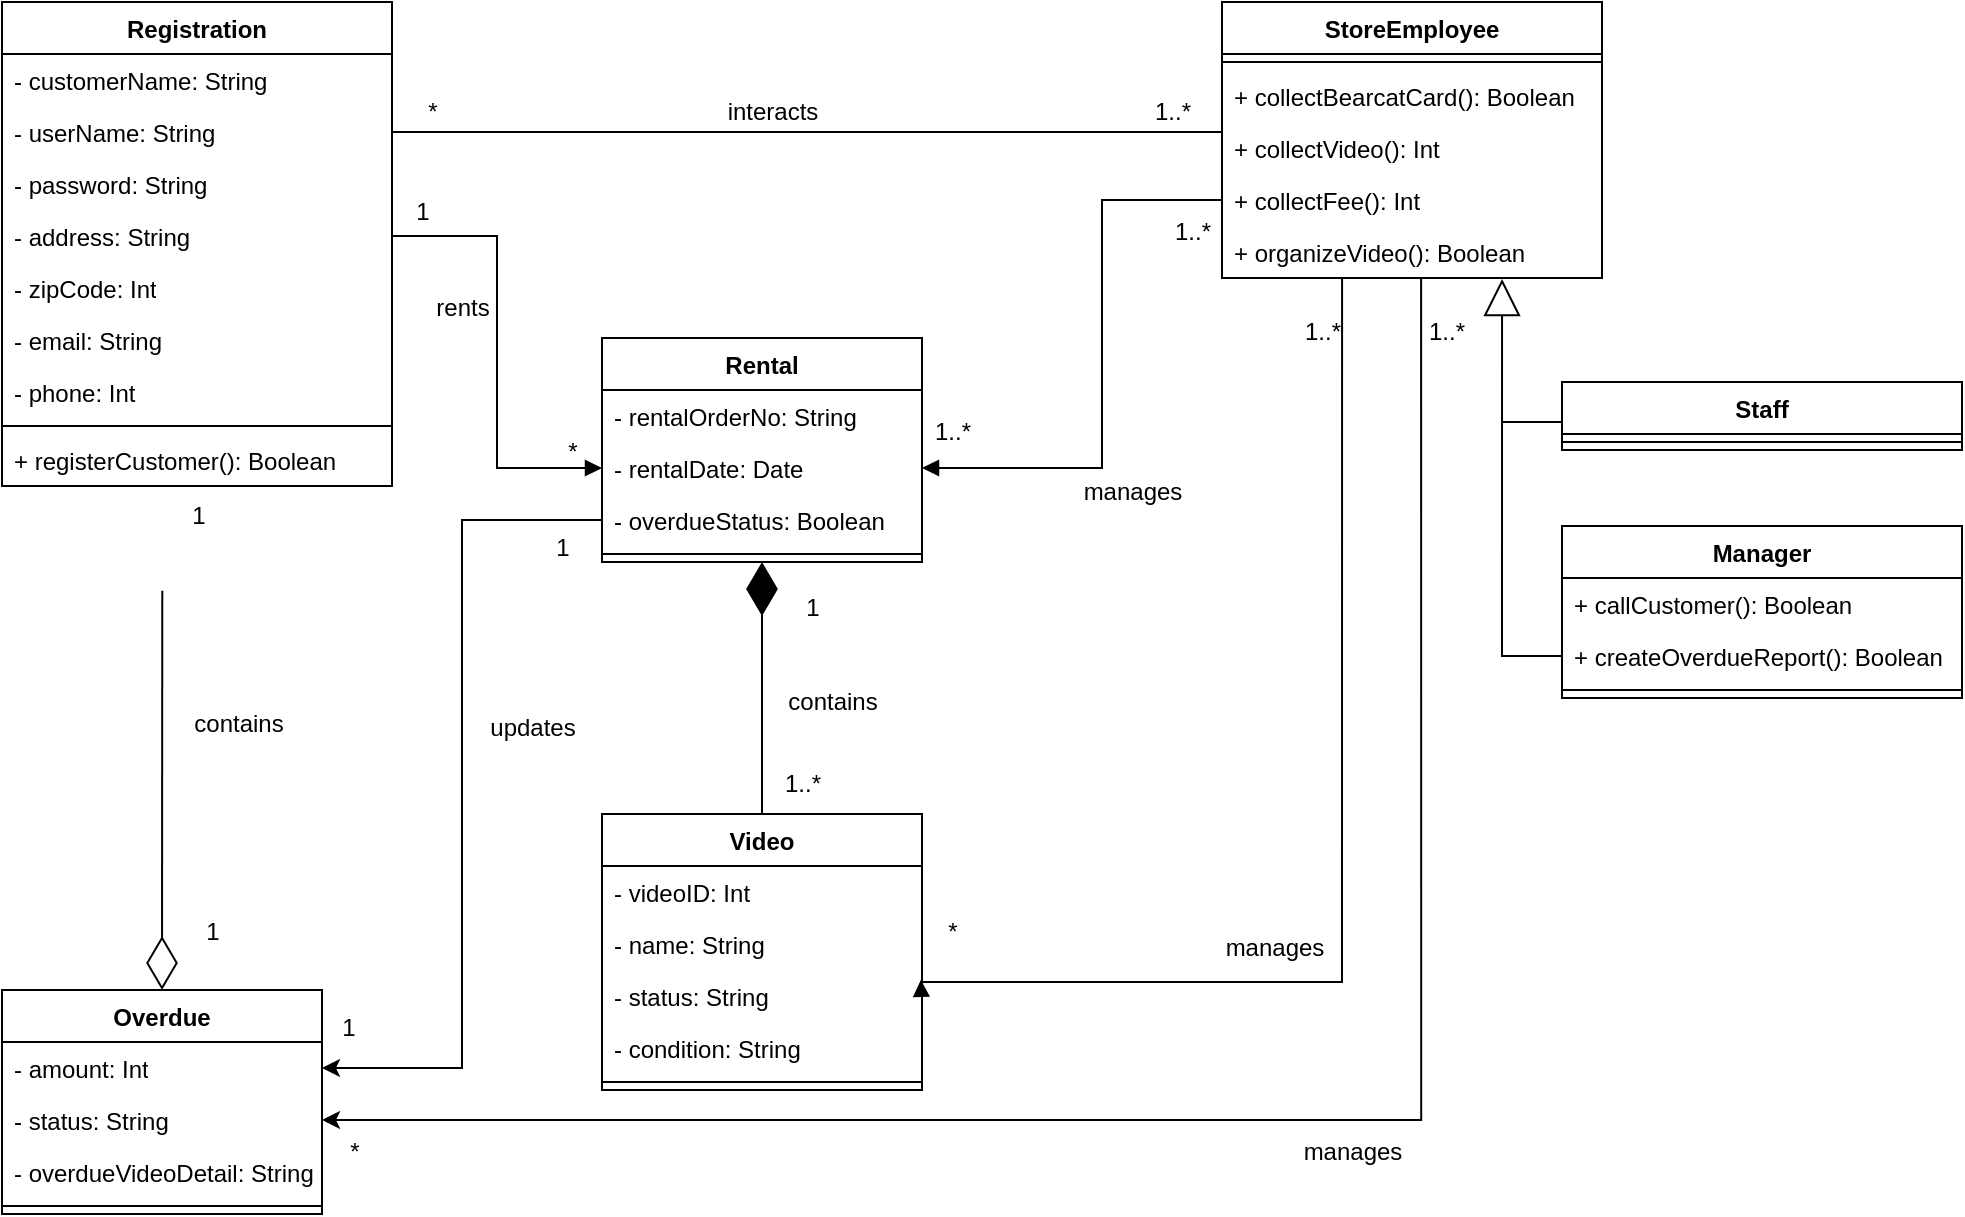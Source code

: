 <mxfile version="24.2.5" type="github">
  <diagram id="C5RBs43oDa-KdzZeNtuy" name="Page-1">
    <mxGraphModel dx="2418" dy="1880" grid="1" gridSize="10" guides="1" tooltips="1" connect="1" arrows="1" fold="1" page="1" pageScale="1" pageWidth="827" pageHeight="1169" math="0" shadow="0">
      <root>
        <mxCell id="WIyWlLk6GJQsqaUBKTNV-0" />
        <mxCell id="WIyWlLk6GJQsqaUBKTNV-1" parent="WIyWlLk6GJQsqaUBKTNV-0" />
        <mxCell id="T5XhBXc5E4vnq6IpL1pk-0" value="Overdue" style="swimlane;fontStyle=1;align=center;verticalAlign=top;childLayout=stackLayout;horizontal=1;startSize=26;horizontalStack=0;resizeParent=1;resizeParentMax=0;resizeLast=0;collapsible=1;marginBottom=0;whiteSpace=wrap;html=1;" parent="WIyWlLk6GJQsqaUBKTNV-1" vertex="1">
          <mxGeometry x="-360" y="444" width="160" height="112" as="geometry" />
        </mxCell>
        <mxCell id="T5XhBXc5E4vnq6IpL1pk-1" value="- amount: Int" style="text;strokeColor=none;fillColor=none;align=left;verticalAlign=top;spacingLeft=4;spacingRight=4;overflow=hidden;rotatable=0;points=[[0,0.5],[1,0.5]];portConstraint=eastwest;whiteSpace=wrap;html=1;" parent="T5XhBXc5E4vnq6IpL1pk-0" vertex="1">
          <mxGeometry y="26" width="160" height="26" as="geometry" />
        </mxCell>
        <mxCell id="T5XhBXc5E4vnq6IpL1pk-4" value="- status: String" style="text;strokeColor=none;fillColor=none;align=left;verticalAlign=top;spacingLeft=4;spacingRight=4;overflow=hidden;rotatable=0;points=[[0,0.5],[1,0.5]];portConstraint=eastwest;whiteSpace=wrap;html=1;" parent="T5XhBXc5E4vnq6IpL1pk-0" vertex="1">
          <mxGeometry y="52" width="160" height="26" as="geometry" />
        </mxCell>
        <mxCell id="7ToGgQ3SxiY5_O-_bA1u-57" value="- overdueVideoDetail: String" style="text;strokeColor=none;fillColor=none;align=left;verticalAlign=top;spacingLeft=4;spacingRight=4;overflow=hidden;rotatable=0;points=[[0,0.5],[1,0.5]];portConstraint=eastwest;whiteSpace=wrap;html=1;" parent="T5XhBXc5E4vnq6IpL1pk-0" vertex="1">
          <mxGeometry y="78" width="160" height="26" as="geometry" />
        </mxCell>
        <mxCell id="T5XhBXc5E4vnq6IpL1pk-2" value="" style="line;strokeWidth=1;fillColor=none;align=left;verticalAlign=middle;spacingTop=-1;spacingLeft=3;spacingRight=3;rotatable=0;labelPosition=right;points=[];portConstraint=eastwest;strokeColor=inherit;" parent="T5XhBXc5E4vnq6IpL1pk-0" vertex="1">
          <mxGeometry y="104" width="160" height="8" as="geometry" />
        </mxCell>
        <mxCell id="T5XhBXc5E4vnq6IpL1pk-22" value="Rental" style="swimlane;fontStyle=1;align=center;verticalAlign=top;childLayout=stackLayout;horizontal=1;startSize=26;horizontalStack=0;resizeParent=1;resizeParentMax=0;resizeLast=0;collapsible=1;marginBottom=0;whiteSpace=wrap;html=1;" parent="WIyWlLk6GJQsqaUBKTNV-1" vertex="1">
          <mxGeometry x="-60" y="118" width="160" height="112" as="geometry" />
        </mxCell>
        <mxCell id="T5XhBXc5E4vnq6IpL1pk-23" value="- rentalOrderNo: String" style="text;strokeColor=none;fillColor=none;align=left;verticalAlign=top;spacingLeft=4;spacingRight=4;overflow=hidden;rotatable=0;points=[[0,0.5],[1,0.5]];portConstraint=eastwest;whiteSpace=wrap;html=1;" parent="T5XhBXc5E4vnq6IpL1pk-22" vertex="1">
          <mxGeometry y="26" width="160" height="26" as="geometry" />
        </mxCell>
        <mxCell id="7ToGgQ3SxiY5_O-_bA1u-1" value="- rentalDate: Date" style="text;strokeColor=none;fillColor=none;align=left;verticalAlign=top;spacingLeft=4;spacingRight=4;overflow=hidden;rotatable=0;points=[[0,0.5],[1,0.5]];portConstraint=eastwest;whiteSpace=wrap;html=1;" parent="T5XhBXc5E4vnq6IpL1pk-22" vertex="1">
          <mxGeometry y="52" width="160" height="26" as="geometry" />
        </mxCell>
        <mxCell id="7ToGgQ3SxiY5_O-_bA1u-3" value="- overdueStatus: Boolean" style="text;strokeColor=none;fillColor=none;align=left;verticalAlign=top;spacingLeft=4;spacingRight=4;overflow=hidden;rotatable=0;points=[[0,0.5],[1,0.5]];portConstraint=eastwest;whiteSpace=wrap;html=1;" parent="T5XhBXc5E4vnq6IpL1pk-22" vertex="1">
          <mxGeometry y="78" width="160" height="26" as="geometry" />
        </mxCell>
        <mxCell id="T5XhBXc5E4vnq6IpL1pk-26" value="" style="line;strokeWidth=1;fillColor=none;align=left;verticalAlign=middle;spacingTop=-1;spacingLeft=3;spacingRight=3;rotatable=0;labelPosition=right;points=[];portConstraint=eastwest;strokeColor=inherit;" parent="T5XhBXc5E4vnq6IpL1pk-22" vertex="1">
          <mxGeometry y="104" width="160" height="8" as="geometry" />
        </mxCell>
        <mxCell id="T5XhBXc5E4vnq6IpL1pk-36" value="Registration" style="swimlane;fontStyle=1;align=center;verticalAlign=top;childLayout=stackLayout;horizontal=1;startSize=26;horizontalStack=0;resizeParent=1;resizeParentMax=0;resizeLast=0;collapsible=1;marginBottom=0;whiteSpace=wrap;html=1;" parent="WIyWlLk6GJQsqaUBKTNV-1" vertex="1">
          <mxGeometry x="-360" y="-50" width="195" height="242" as="geometry" />
        </mxCell>
        <mxCell id="T5XhBXc5E4vnq6IpL1pk-37" value="- customerName: String" style="text;strokeColor=none;fillColor=none;align=left;verticalAlign=top;spacingLeft=4;spacingRight=4;overflow=hidden;rotatable=0;points=[[0,0.5],[1,0.5]];portConstraint=eastwest;whiteSpace=wrap;html=1;" parent="T5XhBXc5E4vnq6IpL1pk-36" vertex="1">
          <mxGeometry y="26" width="195" height="26" as="geometry" />
        </mxCell>
        <mxCell id="T5XhBXc5E4vnq6IpL1pk-38" value="- userName: String" style="text;strokeColor=none;fillColor=none;align=left;verticalAlign=top;spacingLeft=4;spacingRight=4;overflow=hidden;rotatable=0;points=[[0,0.5],[1,0.5]];portConstraint=eastwest;whiteSpace=wrap;html=1;" parent="T5XhBXc5E4vnq6IpL1pk-36" vertex="1">
          <mxGeometry y="52" width="195" height="26" as="geometry" />
        </mxCell>
        <mxCell id="T5XhBXc5E4vnq6IpL1pk-39" value="- password: String" style="text;strokeColor=none;fillColor=none;align=left;verticalAlign=top;spacingLeft=4;spacingRight=4;overflow=hidden;rotatable=0;points=[[0,0.5],[1,0.5]];portConstraint=eastwest;whiteSpace=wrap;html=1;" parent="T5XhBXc5E4vnq6IpL1pk-36" vertex="1">
          <mxGeometry y="78" width="195" height="26" as="geometry" />
        </mxCell>
        <mxCell id="T5XhBXc5E4vnq6IpL1pk-44" value="- address: String" style="text;strokeColor=none;fillColor=none;align=left;verticalAlign=top;spacingLeft=4;spacingRight=4;overflow=hidden;rotatable=0;points=[[0,0.5],[1,0.5]];portConstraint=eastwest;whiteSpace=wrap;html=1;" parent="T5XhBXc5E4vnq6IpL1pk-36" vertex="1">
          <mxGeometry y="104" width="195" height="26" as="geometry" />
        </mxCell>
        <mxCell id="QYmITAV6OgCJ24kLzm2z-0" value="- zipCode: Int" style="text;strokeColor=none;fillColor=none;align=left;verticalAlign=top;spacingLeft=4;spacingRight=4;overflow=hidden;rotatable=0;points=[[0,0.5],[1,0.5]];portConstraint=eastwest;whiteSpace=wrap;html=1;" vertex="1" parent="T5XhBXc5E4vnq6IpL1pk-36">
          <mxGeometry y="130" width="195" height="26" as="geometry" />
        </mxCell>
        <mxCell id="QYmITAV6OgCJ24kLzm2z-1" value="- email: String" style="text;strokeColor=none;fillColor=none;align=left;verticalAlign=top;spacingLeft=4;spacingRight=4;overflow=hidden;rotatable=0;points=[[0,0.5],[1,0.5]];portConstraint=eastwest;whiteSpace=wrap;html=1;" vertex="1" parent="T5XhBXc5E4vnq6IpL1pk-36">
          <mxGeometry y="156" width="195" height="26" as="geometry" />
        </mxCell>
        <mxCell id="QYmITAV6OgCJ24kLzm2z-2" value="- phone: Int" style="text;strokeColor=none;fillColor=none;align=left;verticalAlign=top;spacingLeft=4;spacingRight=4;overflow=hidden;rotatable=0;points=[[0,0.5],[1,0.5]];portConstraint=eastwest;whiteSpace=wrap;html=1;" vertex="1" parent="T5XhBXc5E4vnq6IpL1pk-36">
          <mxGeometry y="182" width="195" height="26" as="geometry" />
        </mxCell>
        <mxCell id="T5XhBXc5E4vnq6IpL1pk-40" value="" style="line;strokeWidth=1;fillColor=none;align=left;verticalAlign=middle;spacingTop=-1;spacingLeft=3;spacingRight=3;rotatable=0;labelPosition=right;points=[];portConstraint=eastwest;strokeColor=inherit;" parent="T5XhBXc5E4vnq6IpL1pk-36" vertex="1">
          <mxGeometry y="208" width="195" height="8" as="geometry" />
        </mxCell>
        <mxCell id="7ToGgQ3SxiY5_O-_bA1u-12" value="+ registerCustomer(): Boolean" style="text;strokeColor=none;fillColor=none;align=left;verticalAlign=top;spacingLeft=4;spacingRight=4;overflow=hidden;rotatable=0;points=[[0,0.5],[1,0.5]];portConstraint=eastwest;whiteSpace=wrap;html=1;" parent="T5XhBXc5E4vnq6IpL1pk-36" vertex="1">
          <mxGeometry y="216" width="195" height="26" as="geometry" />
        </mxCell>
        <mxCell id="sOYTi1_51_6Ng_graKK1-0" style="edgeStyle=orthogonalEdgeStyle;rounded=0;orthogonalLoop=1;jettySize=auto;html=1;entryX=1;entryY=0.5;entryDx=0;entryDy=0;exitX=0.524;exitY=1.014;exitDx=0;exitDy=0;exitPerimeter=0;" parent="WIyWlLk6GJQsqaUBKTNV-1" source="7ToGgQ3SxiY5_O-_bA1u-29" target="T5XhBXc5E4vnq6IpL1pk-4" edge="1">
          <mxGeometry relative="1" as="geometry">
            <mxPoint x="349.94" y="114.416" as="sourcePoint" />
            <Array as="points">
              <mxPoint x="350" y="509" />
            </Array>
          </mxGeometry>
        </mxCell>
        <mxCell id="T5XhBXc5E4vnq6IpL1pk-62" value="StoreEmployee" style="swimlane;fontStyle=1;align=center;verticalAlign=top;childLayout=stackLayout;horizontal=1;startSize=26;horizontalStack=0;resizeParent=1;resizeParentMax=0;resizeLast=0;collapsible=1;marginBottom=0;whiteSpace=wrap;html=1;" parent="WIyWlLk6GJQsqaUBKTNV-1" vertex="1">
          <mxGeometry x="250" y="-50" width="190" height="138" as="geometry" />
        </mxCell>
        <mxCell id="T5XhBXc5E4vnq6IpL1pk-66" value="" style="line;strokeWidth=1;fillColor=none;align=left;verticalAlign=middle;spacingTop=-1;spacingLeft=3;spacingRight=3;rotatable=0;labelPosition=right;points=[];portConstraint=eastwest;strokeColor=inherit;" parent="T5XhBXc5E4vnq6IpL1pk-62" vertex="1">
          <mxGeometry y="26" width="190" height="8" as="geometry" />
        </mxCell>
        <mxCell id="7ToGgQ3SxiY5_O-_bA1u-28" value="+ collectBearcatCard(): Boolean" style="text;strokeColor=none;fillColor=none;align=left;verticalAlign=top;spacingLeft=4;spacingRight=4;overflow=hidden;rotatable=0;points=[[0,0.5],[1,0.5]];portConstraint=eastwest;whiteSpace=wrap;html=1;" parent="T5XhBXc5E4vnq6IpL1pk-62" vertex="1">
          <mxGeometry y="34" width="190" height="26" as="geometry" />
        </mxCell>
        <mxCell id="T5XhBXc5E4vnq6IpL1pk-70" value="+ collectVideo(): Int" style="text;strokeColor=none;fillColor=none;align=left;verticalAlign=top;spacingLeft=4;spacingRight=4;overflow=hidden;rotatable=0;points=[[0,0.5],[1,0.5]];portConstraint=eastwest;whiteSpace=wrap;html=1;" parent="T5XhBXc5E4vnq6IpL1pk-62" vertex="1">
          <mxGeometry y="60" width="190" height="26" as="geometry" />
        </mxCell>
        <mxCell id="T5XhBXc5E4vnq6IpL1pk-71" value="+ collectFee(): Int" style="text;strokeColor=none;fillColor=none;align=left;verticalAlign=top;spacingLeft=4;spacingRight=4;overflow=hidden;rotatable=0;points=[[0,0.5],[1,0.5]];portConstraint=eastwest;whiteSpace=wrap;html=1;" parent="T5XhBXc5E4vnq6IpL1pk-62" vertex="1">
          <mxGeometry y="86" width="190" height="26" as="geometry" />
        </mxCell>
        <mxCell id="7ToGgQ3SxiY5_O-_bA1u-29" value="+ organizeVideo(): Boolean" style="text;strokeColor=none;fillColor=none;align=left;verticalAlign=top;spacingLeft=4;spacingRight=4;overflow=hidden;rotatable=0;points=[[0,0.5],[1,0.5]];portConstraint=eastwest;whiteSpace=wrap;html=1;" parent="T5XhBXc5E4vnq6IpL1pk-62" vertex="1">
          <mxGeometry y="112" width="190" height="26" as="geometry" />
        </mxCell>
        <mxCell id="rKda9Qc11jZOZD7aFn99-3" value="" style="endArrow=diamondThin;endFill=1;endSize=24;html=1;rounded=0;exitX=0.5;exitY=0;exitDx=0;exitDy=0;entryX=0.5;entryY=1;entryDx=0;entryDy=0;" parent="WIyWlLk6GJQsqaUBKTNV-1" target="T5XhBXc5E4vnq6IpL1pk-22" edge="1">
          <mxGeometry width="160" relative="1" as="geometry">
            <mxPoint x="20" y="360" as="sourcePoint" />
            <mxPoint x="19" y="190" as="targetPoint" />
          </mxGeometry>
        </mxCell>
        <mxCell id="rKda9Qc11jZOZD7aFn99-4" value="1..*" style="text;html=1;align=center;verticalAlign=middle;resizable=0;points=[];autosize=1;strokeColor=none;fillColor=none;" parent="WIyWlLk6GJQsqaUBKTNV-1" vertex="1">
          <mxGeometry x="20" y="326" width="40" height="30" as="geometry" />
        </mxCell>
        <mxCell id="rKda9Qc11jZOZD7aFn99-5" value="1" style="text;html=1;align=center;verticalAlign=middle;resizable=0;points=[];autosize=1;strokeColor=none;fillColor=none;" parent="WIyWlLk6GJQsqaUBKTNV-1" vertex="1">
          <mxGeometry x="30" y="238" width="30" height="30" as="geometry" />
        </mxCell>
        <mxCell id="rKda9Qc11jZOZD7aFn99-6" value="contains" style="text;html=1;align=center;verticalAlign=middle;resizable=0;points=[];autosize=1;strokeColor=none;fillColor=none;" parent="WIyWlLk6GJQsqaUBKTNV-1" vertex="1">
          <mxGeometry x="20" y="285" width="70" height="30" as="geometry" />
        </mxCell>
        <mxCell id="rKda9Qc11jZOZD7aFn99-9" value="manages" style="text;html=1;align=center;verticalAlign=middle;resizable=0;points=[];autosize=1;strokeColor=none;fillColor=none;" parent="WIyWlLk6GJQsqaUBKTNV-1" vertex="1">
          <mxGeometry x="170" y="180" width="70" height="30" as="geometry" />
        </mxCell>
        <mxCell id="rKda9Qc11jZOZD7aFn99-11" value="" style="endArrow=block;endFill=1;html=1;edgeStyle=orthogonalEdgeStyle;align=left;verticalAlign=top;rounded=0;entryX=1;entryY=0.5;entryDx=0;entryDy=0;exitX=0;exitY=0.5;exitDx=0;exitDy=0;" parent="WIyWlLk6GJQsqaUBKTNV-1" source="7ToGgQ3SxiY5_O-_bA1u-28" target="7ToGgQ3SxiY5_O-_bA1u-1" edge="1">
          <mxGeometry x="-1" relative="1" as="geometry">
            <mxPoint x="303" y="120" as="sourcePoint" />
            <mxPoint x="100.96" y="104.666" as="targetPoint" />
            <Array as="points">
              <mxPoint x="190" y="49" />
              <mxPoint x="190" y="183" />
            </Array>
          </mxGeometry>
        </mxCell>
        <mxCell id="rKda9Qc11jZOZD7aFn99-15" value="1..*" style="text;html=1;align=center;verticalAlign=middle;resizable=0;points=[];autosize=1;strokeColor=none;fillColor=none;" parent="WIyWlLk6GJQsqaUBKTNV-1" vertex="1">
          <mxGeometry x="215" y="50" width="40" height="30" as="geometry" />
        </mxCell>
        <mxCell id="rKda9Qc11jZOZD7aFn99-16" value="1..*" style="text;html=1;align=center;verticalAlign=middle;resizable=0;points=[];autosize=1;strokeColor=none;fillColor=none;" parent="WIyWlLk6GJQsqaUBKTNV-1" vertex="1">
          <mxGeometry x="95" y="150" width="40" height="30" as="geometry" />
        </mxCell>
        <mxCell id="rKda9Qc11jZOZD7aFn99-17" value="" style="endArrow=block;endFill=1;html=1;edgeStyle=orthogonalEdgeStyle;align=left;verticalAlign=top;rounded=0;entryX=1;entryY=0.5;entryDx=0;entryDy=0;exitX=0.316;exitY=0.999;exitDx=0;exitDy=0;exitPerimeter=0;" parent="WIyWlLk6GJQsqaUBKTNV-1" source="7ToGgQ3SxiY5_O-_bA1u-29" edge="1">
          <mxGeometry x="-1" relative="1" as="geometry">
            <mxPoint x="310" y="90" as="sourcePoint" />
            <mxPoint x="99.47" y="438.93" as="targetPoint" />
            <Array as="points">
              <mxPoint x="310" y="440" />
              <mxPoint x="99" y="440" />
            </Array>
          </mxGeometry>
        </mxCell>
        <mxCell id="rKda9Qc11jZOZD7aFn99-19" value="manages" style="text;html=1;align=center;verticalAlign=middle;resizable=0;points=[];autosize=1;strokeColor=none;fillColor=none;" parent="WIyWlLk6GJQsqaUBKTNV-1" vertex="1">
          <mxGeometry x="241" y="408" width="70" height="30" as="geometry" />
        </mxCell>
        <mxCell id="rKda9Qc11jZOZD7aFn99-20" value="1..*" style="text;html=1;align=center;verticalAlign=middle;resizable=0;points=[];autosize=1;strokeColor=none;fillColor=none;" parent="WIyWlLk6GJQsqaUBKTNV-1" vertex="1">
          <mxGeometry x="280" y="100" width="40" height="30" as="geometry" />
        </mxCell>
        <mxCell id="rKda9Qc11jZOZD7aFn99-21" value="*" style="text;html=1;align=center;verticalAlign=middle;resizable=0;points=[];autosize=1;strokeColor=none;fillColor=none;" parent="WIyWlLk6GJQsqaUBKTNV-1" vertex="1">
          <mxGeometry x="100" y="400" width="30" height="30" as="geometry" />
        </mxCell>
        <mxCell id="rKda9Qc11jZOZD7aFn99-23" value="contains" style="text;html=1;align=center;verticalAlign=middle;resizable=0;points=[];autosize=1;strokeColor=none;fillColor=none;" parent="WIyWlLk6GJQsqaUBKTNV-1" vertex="1">
          <mxGeometry x="-277.5" y="296" width="70" height="30" as="geometry" />
        </mxCell>
        <mxCell id="rKda9Qc11jZOZD7aFn99-24" value="1" style="text;html=1;align=center;verticalAlign=middle;resizable=0;points=[];autosize=1;strokeColor=none;fillColor=none;" parent="WIyWlLk6GJQsqaUBKTNV-1" vertex="1">
          <mxGeometry x="-270" y="400" width="30" height="30" as="geometry" />
        </mxCell>
        <mxCell id="rKda9Qc11jZOZD7aFn99-26" value="1" style="text;html=1;align=center;verticalAlign=middle;resizable=0;points=[];autosize=1;strokeColor=none;fillColor=none;" parent="WIyWlLk6GJQsqaUBKTNV-1" vertex="1">
          <mxGeometry x="-277.5" y="192" width="30" height="30" as="geometry" />
        </mxCell>
        <mxCell id="lzWoriEmSkC2iYErtCkM-0" value="" style="endArrow=none;html=1;edgeStyle=orthogonalEdgeStyle;rounded=0;exitX=1;exitY=0.5;exitDx=0;exitDy=0;" parent="WIyWlLk6GJQsqaUBKTNV-1" source="T5XhBXc5E4vnq6IpL1pk-38" edge="1">
          <mxGeometry relative="1" as="geometry">
            <mxPoint x="-280" y="-90" as="sourcePoint" />
            <mxPoint x="250" y="17" as="targetPoint" />
            <Array as="points">
              <mxPoint x="250" y="15" />
              <mxPoint x="250" y="17" />
            </Array>
          </mxGeometry>
        </mxCell>
        <mxCell id="lzWoriEmSkC2iYErtCkM-3" value="*" style="text;html=1;align=center;verticalAlign=middle;resizable=0;points=[];autosize=1;strokeColor=none;fillColor=none;" parent="WIyWlLk6GJQsqaUBKTNV-1" vertex="1">
          <mxGeometry x="-160" y="-10" width="30" height="30" as="geometry" />
        </mxCell>
        <mxCell id="lzWoriEmSkC2iYErtCkM-4" value="1..*" style="text;html=1;align=center;verticalAlign=middle;resizable=0;points=[];autosize=1;strokeColor=none;fillColor=none;" parent="WIyWlLk6GJQsqaUBKTNV-1" vertex="1">
          <mxGeometry x="205" y="-10" width="40" height="30" as="geometry" />
        </mxCell>
        <mxCell id="lzWoriEmSkC2iYErtCkM-5" value="interacts" style="text;html=1;align=center;verticalAlign=middle;resizable=0;points=[];autosize=1;strokeColor=none;fillColor=none;" parent="WIyWlLk6GJQsqaUBKTNV-1" vertex="1">
          <mxGeometry x="-10" y="-10" width="70" height="30" as="geometry" />
        </mxCell>
        <mxCell id="sOYTi1_51_6Ng_graKK1-1" value="manages" style="text;html=1;align=center;verticalAlign=middle;resizable=0;points=[];autosize=1;strokeColor=none;fillColor=none;" parent="WIyWlLk6GJQsqaUBKTNV-1" vertex="1">
          <mxGeometry x="280" y="510" width="70" height="30" as="geometry" />
        </mxCell>
        <mxCell id="sOYTi1_51_6Ng_graKK1-2" value="1..*" style="text;html=1;align=center;verticalAlign=middle;resizable=0;points=[];autosize=1;strokeColor=none;fillColor=none;" parent="WIyWlLk6GJQsqaUBKTNV-1" vertex="1">
          <mxGeometry x="342" y="100" width="40" height="30" as="geometry" />
        </mxCell>
        <mxCell id="sOYTi1_51_6Ng_graKK1-3" value="*" style="text;html=1;align=center;verticalAlign=middle;resizable=0;points=[];autosize=1;strokeColor=none;fillColor=none;" parent="WIyWlLk6GJQsqaUBKTNV-1" vertex="1">
          <mxGeometry x="-199" y="510" width="30" height="30" as="geometry" />
        </mxCell>
        <mxCell id="7ToGgQ3SxiY5_O-_bA1u-6" value="" style="endArrow=block;endFill=1;html=1;edgeStyle=orthogonalEdgeStyle;align=left;verticalAlign=top;rounded=0;exitX=1;exitY=0.5;exitDx=0;exitDy=0;entryX=0;entryY=0.5;entryDx=0;entryDy=0;" parent="WIyWlLk6GJQsqaUBKTNV-1" source="T5XhBXc5E4vnq6IpL1pk-44" target="7ToGgQ3SxiY5_O-_bA1u-1" edge="1">
          <mxGeometry x="-1" relative="1" as="geometry">
            <mxPoint x="-90" y="160" as="sourcePoint" />
            <mxPoint x="70" y="160" as="targetPoint" />
          </mxGeometry>
        </mxCell>
        <mxCell id="7ToGgQ3SxiY5_O-_bA1u-8" value="rents" style="text;html=1;align=center;verticalAlign=middle;resizable=0;points=[];autosize=1;strokeColor=none;fillColor=none;" parent="WIyWlLk6GJQsqaUBKTNV-1" vertex="1">
          <mxGeometry x="-155" y="88" width="50" height="30" as="geometry" />
        </mxCell>
        <mxCell id="7ToGgQ3SxiY5_O-_bA1u-9" value="1" style="text;html=1;align=center;verticalAlign=middle;resizable=0;points=[];autosize=1;strokeColor=none;fillColor=none;" parent="WIyWlLk6GJQsqaUBKTNV-1" vertex="1">
          <mxGeometry x="-165" y="40" width="30" height="30" as="geometry" />
        </mxCell>
        <mxCell id="7ToGgQ3SxiY5_O-_bA1u-10" value="*" style="text;html=1;align=center;verticalAlign=middle;resizable=0;points=[];autosize=1;strokeColor=none;fillColor=none;" parent="WIyWlLk6GJQsqaUBKTNV-1" vertex="1">
          <mxGeometry x="-90" y="160" width="30" height="30" as="geometry" />
        </mxCell>
        <mxCell id="7ToGgQ3SxiY5_O-_bA1u-17" value="" style="endArrow=diamondThin;endFill=0;endSize=24;html=1;rounded=0;exitX=0.411;exitY=1.014;exitDx=0;exitDy=0;exitPerimeter=0;entryX=0.5;entryY=0;entryDx=0;entryDy=0;" parent="WIyWlLk6GJQsqaUBKTNV-1" target="T5XhBXc5E4vnq6IpL1pk-0" edge="1">
          <mxGeometry width="160" relative="1" as="geometry">
            <mxPoint x="-279.855" y="244.364" as="sourcePoint" />
            <mxPoint x="-125" y="220" as="targetPoint" />
          </mxGeometry>
        </mxCell>
        <mxCell id="7ToGgQ3SxiY5_O-_bA1u-18" value="Video" style="swimlane;fontStyle=1;align=center;verticalAlign=top;childLayout=stackLayout;horizontal=1;startSize=26;horizontalStack=0;resizeParent=1;resizeParentMax=0;resizeLast=0;collapsible=1;marginBottom=0;whiteSpace=wrap;html=1;" parent="WIyWlLk6GJQsqaUBKTNV-1" vertex="1">
          <mxGeometry x="-60" y="356" width="160" height="138" as="geometry" />
        </mxCell>
        <mxCell id="7ToGgQ3SxiY5_O-_bA1u-22" value="- videoID: Int" style="text;strokeColor=none;fillColor=none;align=left;verticalAlign=top;spacingLeft=4;spacingRight=4;overflow=hidden;rotatable=0;points=[[0,0.5],[1,0.5]];portConstraint=eastwest;whiteSpace=wrap;html=1;" parent="7ToGgQ3SxiY5_O-_bA1u-18" vertex="1">
          <mxGeometry y="26" width="160" height="26" as="geometry" />
        </mxCell>
        <mxCell id="7ToGgQ3SxiY5_O-_bA1u-23" value="- name: String" style="text;strokeColor=none;fillColor=none;align=left;verticalAlign=top;spacingLeft=4;spacingRight=4;overflow=hidden;rotatable=0;points=[[0,0.5],[1,0.5]];portConstraint=eastwest;whiteSpace=wrap;html=1;" parent="7ToGgQ3SxiY5_O-_bA1u-18" vertex="1">
          <mxGeometry y="52" width="160" height="26" as="geometry" />
        </mxCell>
        <mxCell id="7ToGgQ3SxiY5_O-_bA1u-24" value="- status: String" style="text;strokeColor=none;fillColor=none;align=left;verticalAlign=top;spacingLeft=4;spacingRight=4;overflow=hidden;rotatable=0;points=[[0,0.5],[1,0.5]];portConstraint=eastwest;whiteSpace=wrap;html=1;" parent="7ToGgQ3SxiY5_O-_bA1u-18" vertex="1">
          <mxGeometry y="78" width="160" height="26" as="geometry" />
        </mxCell>
        <mxCell id="7ToGgQ3SxiY5_O-_bA1u-25" value="- condition: String" style="text;strokeColor=none;fillColor=none;align=left;verticalAlign=top;spacingLeft=4;spacingRight=4;overflow=hidden;rotatable=0;points=[[0,0.5],[1,0.5]];portConstraint=eastwest;whiteSpace=wrap;html=1;" parent="7ToGgQ3SxiY5_O-_bA1u-18" vertex="1">
          <mxGeometry y="104" width="160" height="26" as="geometry" />
        </mxCell>
        <mxCell id="7ToGgQ3SxiY5_O-_bA1u-21" value="" style="line;strokeWidth=1;fillColor=none;align=left;verticalAlign=middle;spacingTop=-1;spacingLeft=3;spacingRight=3;rotatable=0;labelPosition=right;points=[];portConstraint=eastwest;strokeColor=inherit;" parent="7ToGgQ3SxiY5_O-_bA1u-18" vertex="1">
          <mxGeometry y="130" width="160" height="8" as="geometry" />
        </mxCell>
        <mxCell id="7ToGgQ3SxiY5_O-_bA1u-33" value="Staff" style="swimlane;fontStyle=1;align=center;verticalAlign=top;childLayout=stackLayout;horizontal=1;startSize=26;horizontalStack=0;resizeParent=1;resizeParentMax=0;resizeLast=0;collapsible=1;marginBottom=0;whiteSpace=wrap;html=1;" parent="WIyWlLk6GJQsqaUBKTNV-1" vertex="1">
          <mxGeometry x="420" y="140" width="200" height="34" as="geometry" />
        </mxCell>
        <mxCell id="7ToGgQ3SxiY5_O-_bA1u-44" value="" style="endArrow=none;html=1;edgeStyle=orthogonalEdgeStyle;rounded=0;" parent="7ToGgQ3SxiY5_O-_bA1u-33" edge="1">
          <mxGeometry relative="1" as="geometry">
            <mxPoint x="-30" y="20" as="sourcePoint" />
            <mxPoint y="20" as="targetPoint" />
            <Array as="points">
              <mxPoint x="-30" y="20" />
              <mxPoint y="20" />
            </Array>
          </mxGeometry>
        </mxCell>
        <mxCell id="7ToGgQ3SxiY5_O-_bA1u-36" value="" style="line;strokeWidth=1;fillColor=none;align=left;verticalAlign=middle;spacingTop=-1;spacingLeft=3;spacingRight=3;rotatable=0;labelPosition=right;points=[];portConstraint=eastwest;strokeColor=inherit;" parent="7ToGgQ3SxiY5_O-_bA1u-33" vertex="1">
          <mxGeometry y="26" width="200" height="8" as="geometry" />
        </mxCell>
        <mxCell id="7ToGgQ3SxiY5_O-_bA1u-37" value="Manager" style="swimlane;fontStyle=1;align=center;verticalAlign=top;childLayout=stackLayout;horizontal=1;startSize=26;horizontalStack=0;resizeParent=1;resizeParentMax=0;resizeLast=0;collapsible=1;marginBottom=0;whiteSpace=wrap;html=1;" parent="WIyWlLk6GJQsqaUBKTNV-1" vertex="1">
          <mxGeometry x="420" y="212" width="200" height="86" as="geometry" />
        </mxCell>
        <mxCell id="7ToGgQ3SxiY5_O-_bA1u-41" value="+ callCustomer(): Boolean" style="text;strokeColor=none;fillColor=none;align=left;verticalAlign=top;spacingLeft=4;spacingRight=4;overflow=hidden;rotatable=0;points=[[0,0.5],[1,0.5]];portConstraint=eastwest;whiteSpace=wrap;html=1;" parent="7ToGgQ3SxiY5_O-_bA1u-37" vertex="1">
          <mxGeometry y="26" width="200" height="26" as="geometry" />
        </mxCell>
        <mxCell id="7ToGgQ3SxiY5_O-_bA1u-42" value="+ createOverdueReport(): Boolean" style="text;strokeColor=none;fillColor=none;align=left;verticalAlign=top;spacingLeft=4;spacingRight=4;overflow=hidden;rotatable=0;points=[[0,0.5],[1,0.5]];portConstraint=eastwest;whiteSpace=wrap;html=1;" parent="7ToGgQ3SxiY5_O-_bA1u-37" vertex="1">
          <mxGeometry y="52" width="200" height="26" as="geometry" />
        </mxCell>
        <mxCell id="7ToGgQ3SxiY5_O-_bA1u-40" value="" style="line;strokeWidth=1;fillColor=none;align=left;verticalAlign=middle;spacingTop=-1;spacingLeft=3;spacingRight=3;rotatable=0;labelPosition=right;points=[];portConstraint=eastwest;strokeColor=inherit;" parent="7ToGgQ3SxiY5_O-_bA1u-37" vertex="1">
          <mxGeometry y="78" width="200" height="8" as="geometry" />
        </mxCell>
        <mxCell id="7ToGgQ3SxiY5_O-_bA1u-43" value="" style="endArrow=block;endSize=16;endFill=0;html=1;rounded=0;entryX=0.737;entryY=1.019;entryDx=0;entryDy=0;entryPerimeter=0;exitX=0;exitY=0.5;exitDx=0;exitDy=0;" parent="WIyWlLk6GJQsqaUBKTNV-1" source="7ToGgQ3SxiY5_O-_bA1u-42" target="7ToGgQ3SxiY5_O-_bA1u-29" edge="1">
          <mxGeometry width="160" relative="1" as="geometry">
            <mxPoint x="390" y="280" as="sourcePoint" />
            <mxPoint x="389.84" y="114.546" as="targetPoint" />
            <Array as="points">
              <mxPoint x="390" y="277" />
            </Array>
          </mxGeometry>
        </mxCell>
        <mxCell id="7ToGgQ3SxiY5_O-_bA1u-52" style="edgeStyle=orthogonalEdgeStyle;rounded=0;orthogonalLoop=1;jettySize=auto;html=1;entryX=1;entryY=0.5;entryDx=0;entryDy=0;" parent="WIyWlLk6GJQsqaUBKTNV-1" source="7ToGgQ3SxiY5_O-_bA1u-3" target="T5XhBXc5E4vnq6IpL1pk-1" edge="1">
          <mxGeometry relative="1" as="geometry" />
        </mxCell>
        <mxCell id="7ToGgQ3SxiY5_O-_bA1u-53" value="updates" style="text;html=1;align=center;verticalAlign=middle;resizable=0;points=[];autosize=1;strokeColor=none;fillColor=none;" parent="WIyWlLk6GJQsqaUBKTNV-1" vertex="1">
          <mxGeometry x="-130" y="298" width="70" height="30" as="geometry" />
        </mxCell>
        <mxCell id="7ToGgQ3SxiY5_O-_bA1u-55" value="1" style="text;html=1;align=center;verticalAlign=middle;resizable=0;points=[];autosize=1;strokeColor=none;fillColor=none;" parent="WIyWlLk6GJQsqaUBKTNV-1" vertex="1">
          <mxGeometry x="-95" y="208" width="30" height="30" as="geometry" />
        </mxCell>
        <mxCell id="7ToGgQ3SxiY5_O-_bA1u-56" value="1" style="text;html=1;align=center;verticalAlign=middle;resizable=0;points=[];autosize=1;strokeColor=none;fillColor=none;" parent="WIyWlLk6GJQsqaUBKTNV-1" vertex="1">
          <mxGeometry x="-202" y="448" width="30" height="30" as="geometry" />
        </mxCell>
      </root>
    </mxGraphModel>
  </diagram>
</mxfile>
